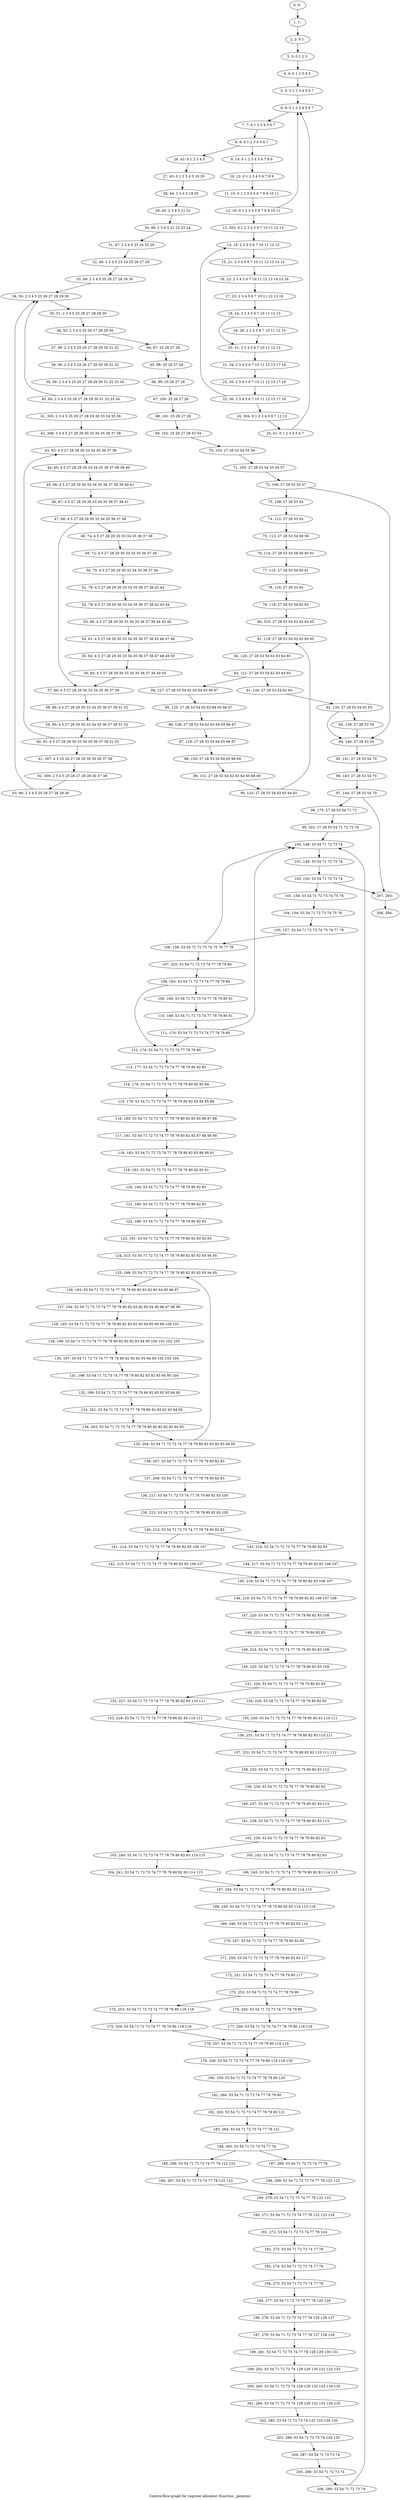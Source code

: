 digraph G {
graph [label="Control-flow-graph for register allocator (function _gensym)"]
0[label="0, 0: "];
1[label="1, 1: "];
2[label="2, 2: 0 1 "];
3[label="3, 3: 0 1 2 3 "];
4[label="4, 4: 0 1 2 3 4 5 "];
5[label="5, 5: 0 1 2 3 4 5 6 7 "];
6[label="6, 6: 0 1 2 3 4 5 6 7 "];
7[label="7, 7: 0 1 2 3 4 5 6 7 "];
8[label="8, 8: 0 1 2 3 4 5 6 7 "];
9[label="9, 14: 0 1 2 3 4 5 6 7 8 9 "];
10[label="10, 12: 0 1 2 3 4 5 6 7 8 9 "];
11[label="11, 15: 0 1 2 3 4 5 6 7 8 9 10 11 "];
12[label="12, 16: 0 1 2 3 4 5 6 7 8 9 10 11 "];
13[label="13, 302: 0 1 2 3 4 5 6 7 10 11 12 13 "];
14[label="14, 19: 2 3 4 5 6 7 10 11 12 13 "];
15[label="15, 21: 2 3 4 5 6 7 10 11 12 13 14 15 "];
16[label="16, 22: 2 3 4 5 6 7 10 11 12 13 14 15 16 "];
17[label="17, 23: 2 3 4 5 6 7 10 11 12 13 16 "];
18[label="18, 24: 2 3 4 5 6 7 10 11 12 13 "];
19[label="19, 28: 2 3 4 5 6 7 10 11 12 13 "];
20[label="20, 31: 2 3 4 5 6 7 10 11 12 13 "];
21[label="21, 34: 2 3 4 5 6 7 10 11 12 13 17 18 "];
22[label="22, 35: 2 3 4 5 6 7 10 11 12 13 17 18 "];
23[label="23, 36: 2 3 4 5 6 7 10 11 12 13 17 18 "];
24[label="24, 304: 0 1 2 3 4 5 6 7 12 13 "];
25[label="25, 41: 0 1 2 3 4 5 6 7 "];
26[label="26, 42: 0 1 2 3 4 5 "];
27[label="27, 43: 0 1 2 3 4 5 19 20 "];
28[label="28, 44: 2 3 4 5 19 20 "];
29[label="29, 45: 2 3 4 5 21 22 "];
30[label="30, 46: 2 3 4 5 21 22 23 24 "];
31[label="31, 47: 2 3 4 5 23 24 25 26 "];
32[label="32, 48: 2 3 4 5 23 24 25 26 27 28 "];
33[label="33, 49: 2 3 4 5 25 26 27 28 29 30 "];
34[label="34, 50: 2 3 4 5 25 26 27 28 29 30 "];
35[label="35, 51: 2 3 4 5 25 26 27 28 29 30 "];
36[label="36, 52: 2 3 4 5 25 26 27 28 29 30 "];
37[label="37, 58: 2 3 4 5 25 26 27 28 29 30 31 32 "];
38[label="38, 56: 2 3 4 5 25 26 27 28 29 30 31 32 "];
39[label="39, 59: 2 3 4 5 25 26 27 28 29 30 31 32 33 34 "];
40[label="40, 60: 2 3 4 5 25 26 27 28 29 30 31 32 33 34 "];
41[label="41, 305: 2 3 4 5 25 26 27 28 29 30 33 34 35 36 "];
42[label="42, 308: 2 3 4 5 27 28 29 30 33 34 35 36 37 38 "];
43[label="43, 63: 4 5 27 28 29 30 33 34 35 36 37 38 "];
44[label="44, 65: 4 5 27 28 29 30 33 34 35 36 37 38 39 40 "];
45[label="45, 66: 4 5 27 28 29 30 33 34 35 36 37 38 39 40 41 "];
46[label="46, 67: 4 5 27 28 29 30 33 34 35 36 37 38 41 "];
47[label="47, 68: 4 5 27 28 29 30 33 34 35 36 37 38 "];
48[label="48, 74: 4 5 27 28 29 30 33 34 35 36 37 38 "];
49[label="49, 72: 4 5 27 28 29 30 33 34 35 36 37 38 "];
50[label="50, 75: 4 5 27 28 29 30 33 34 35 36 37 38 "];
51[label="51, 78: 4 5 27 28 29 30 33 34 35 36 37 38 42 43 "];
52[label="52, 79: 4 5 27 28 29 30 33 34 35 36 37 38 42 43 44 "];
53[label="53, 80: 4 5 27 28 29 30 33 34 35 36 37 38 44 45 46 "];
54[label="54, 81: 4 5 27 28 29 30 33 34 35 36 37 38 45 46 47 48 "];
55[label="55, 82: 4 5 27 28 29 30 33 34 35 36 37 38 47 48 49 50 "];
56[label="56, 83: 4 5 27 28 29 30 33 34 35 36 37 38 49 50 "];
57[label="57, 86: 4 5 27 28 29 30 33 34 35 36 37 38 "];
58[label="58, 89: 4 5 27 28 29 30 33 34 35 36 37 38 51 52 "];
59[label="59, 90: 4 5 27 28 29 30 33 34 35 36 37 38 51 52 "];
60[label="60, 91: 4 5 27 28 29 30 33 34 35 36 37 38 51 52 "];
61[label="61, 307: 4 5 25 26 27 28 29 30 35 36 37 38 "];
62[label="62, 309: 2 3 4 5 25 26 27 28 29 30 37 38 "];
63[label="63, 96: 2 3 4 5 25 26 27 28 29 30 "];
64[label="64, 97: 25 26 27 28 "];
65[label="65, 98: 25 26 27 28 "];
66[label="66, 99: 25 26 27 28 "];
67[label="67, 100: 25 26 27 28 "];
68[label="68, 101: 25 26 27 28 "];
69[label="69, 102: 25 26 27 28 53 54 "];
70[label="70, 103: 27 28 53 54 55 56 "];
71[label="71, 105: 27 28 53 54 55 56 57 "];
72[label="72, 106: 27 28 53 54 57 "];
73[label="73, 109: 27 28 53 54 "];
74[label="74, 112: 27 28 53 54 "];
75[label="75, 113: 27 28 53 54 58 59 "];
76[label="76, 114: 27 28 53 54 58 59 60 61 "];
77[label="77, 115: 27 28 53 54 60 61 "];
78[label="78, 116: 27 28 53 54 "];
79[label="79, 118: 27 28 53 54 62 63 "];
80[label="80, 310: 27 28 53 54 62 63 64 65 "];
81[label="81, 119: 27 28 53 54 62 63 64 65 "];
82[label="82, 120: 27 28 53 54 62 63 64 65 "];
83[label="83, 121: 27 28 53 54 62 63 64 65 "];
84[label="84, 127: 27 28 53 54 62 63 64 65 66 67 "];
85[label="85, 125: 27 28 53 54 62 63 64 65 66 67 "];
86[label="86, 128: 27 28 53 54 62 63 64 65 66 67 "];
87[label="87, 129: 27 28 53 54 64 65 66 67 "];
88[label="88, 130: 27 28 53 54 64 65 68 69 "];
89[label="89, 131: 27 28 53 54 62 63 64 65 68 69 "];
90[label="90, 133: 27 28 53 54 62 63 64 65 "];
91[label="91, 134: 27 28 53 54 62 63 "];
92[label="92, 135: 27 28 53 54 62 63 "];
93[label="93, 138: 27 28 53 54 "];
94[label="94, 140: 27 28 53 54 "];
95[label="95, 141: 27 28 53 54 70 "];
96[label="96, 143: 27 28 53 54 70 "];
97[label="97, 144: 27 28 53 54 70 "];
98[label="98, 175: 27 28 53 54 71 72 "];
99[label="99, 322: 27 28 53 54 71 72 73 74 "];
100[label="100, 148: 53 54 71 72 73 74 "];
101[label="101, 149: 53 54 71 72 73 74 "];
102[label="102, 150: 53 54 71 72 73 74 "];
103[label="103, 156: 53 54 71 72 73 74 75 76 "];
104[label="104, 154: 53 54 71 72 73 74 75 76 "];
105[label="105, 157: 53 54 71 72 73 74 75 76 77 78 "];
106[label="106, 158: 53 54 71 72 73 74 75 76 77 78 "];
107[label="107, 325: 53 54 71 72 73 74 77 78 79 80 "];
108[label="108, 163: 53 54 71 72 73 74 77 78 79 80 "];
109[label="109, 168: 53 54 71 72 73 74 77 78 79 80 81 "];
110[label="110, 169: 53 54 71 72 73 74 77 78 79 80 81 "];
111[label="111, 170: 53 54 71 72 73 74 77 78 79 80 "];
112[label="112, 174: 53 54 71 72 73 74 77 78 79 80 "];
113[label="113, 177: 53 54 71 72 73 74 77 78 79 80 82 83 "];
114[label="114, 178: 53 54 71 72 73 74 77 78 79 80 82 83 84 "];
115[label="115, 179: 53 54 71 72 73 74 77 78 79 80 82 83 84 85 86 "];
116[label="116, 180: 53 54 71 72 73 74 77 78 79 80 82 83 85 86 87 88 "];
117[label="117, 181: 53 54 71 72 73 74 77 78 79 80 82 83 87 88 89 90 "];
118[label="118, 182: 53 54 71 72 73 74 77 78 79 80 82 83 89 90 91 "];
119[label="119, 183: 53 54 71 72 73 74 77 78 79 80 82 83 91 "];
120[label="120, 184: 53 54 71 72 73 74 77 78 79 80 82 83 "];
121[label="121, 185: 53 54 71 72 73 74 77 78 79 80 82 83 "];
122[label="122, 186: 53 54 71 72 73 74 77 78 79 80 82 83 "];
123[label="123, 191: 53 54 71 72 73 74 77 78 79 80 82 83 92 93 "];
124[label="124, 313: 53 54 71 72 73 74 77 78 79 80 82 83 92 93 94 95 "];
125[label="125, 188: 53 54 71 72 73 74 77 78 79 80 82 83 92 93 94 95 "];
126[label="126, 193: 53 54 71 72 73 74 77 78 79 80 82 83 92 93 94 95 96 97 "];
127[label="127, 194: 53 54 71 72 73 74 77 78 79 80 82 83 92 93 94 95 96 97 98 99 "];
128[label="128, 195: 53 54 71 72 73 74 77 78 79 80 82 83 92 93 94 95 98 99 100 101 "];
129[label="129, 196: 53 54 71 72 73 74 77 78 79 80 82 83 92 93 94 95 100 101 102 103 "];
130[label="130, 197: 53 54 71 72 73 74 77 78 79 80 82 83 92 93 94 95 102 103 104 "];
131[label="131, 198: 53 54 71 72 73 74 77 78 79 80 82 83 92 93 94 95 104 "];
132[label="132, 199: 53 54 71 72 73 74 77 78 79 80 82 83 92 93 94 95 "];
133[label="133, 201: 53 54 71 72 73 74 77 78 79 80 82 83 92 93 94 95 "];
134[label="134, 203: 53 54 71 72 73 74 77 78 79 80 82 83 92 93 94 95 "];
135[label="135, 204: 53 54 71 72 73 74 77 78 79 80 82 83 92 93 94 95 "];
136[label="136, 207: 53 54 71 72 73 74 77 78 79 80 82 83 "];
137[label="137, 208: 53 54 71 72 73 74 77 78 79 80 82 83 "];
138[label="138, 211: 53 54 71 72 73 74 77 78 79 80 82 83 105 "];
139[label="139, 212: 53 54 71 72 73 74 77 78 79 80 82 83 105 "];
140[label="140, 213: 53 54 71 72 73 74 77 78 79 80 82 83 "];
141[label="141, 214: 53 54 71 72 73 74 77 78 79 80 82 83 106 107 "];
142[label="142, 215: 53 54 71 72 73 74 77 78 79 80 82 83 106 107 "];
143[label="143, 216: 53 54 71 72 73 74 77 78 79 80 82 83 "];
144[label="144, 217: 53 54 71 72 73 74 77 78 79 80 82 83 106 107 "];
145[label="145, 218: 53 54 71 72 73 74 77 78 79 80 82 83 106 107 "];
146[label="146, 219: 53 54 71 72 73 74 77 78 79 80 82 83 106 107 108 "];
147[label="147, 220: 53 54 71 72 73 74 77 78 79 80 82 83 108 "];
148[label="148, 221: 53 54 71 72 73 74 77 78 79 80 82 83 "];
149[label="149, 224: 53 54 71 72 73 74 77 78 79 80 82 83 109 "];
150[label="150, 225: 53 54 71 72 73 74 77 78 79 80 82 83 109 "];
151[label="151, 226: 53 54 71 72 73 74 77 78 79 80 82 83 "];
152[label="152, 227: 53 54 71 72 73 74 77 78 79 80 82 83 110 111 "];
153[label="153, 228: 53 54 71 72 73 74 77 78 79 80 82 83 110 111 "];
154[label="154, 229: 53 54 71 72 73 74 77 78 79 80 82 83 "];
155[label="155, 230: 53 54 71 72 73 74 77 78 79 80 82 83 110 111 "];
156[label="156, 231: 53 54 71 72 73 74 77 78 79 80 82 83 110 111 "];
157[label="157, 232: 53 54 71 72 73 74 77 78 79 80 82 83 110 111 112 "];
158[label="158, 233: 53 54 71 72 73 74 77 78 79 80 82 83 112 "];
159[label="159, 234: 53 54 71 72 73 74 77 78 79 80 82 83 "];
160[label="160, 237: 53 54 71 72 73 74 77 78 79 80 82 83 113 "];
161[label="161, 238: 53 54 71 72 73 74 77 78 79 80 82 83 113 "];
162[label="162, 239: 53 54 71 72 73 74 77 78 79 80 82 83 "];
163[label="163, 240: 53 54 71 72 73 74 77 78 79 80 82 83 114 115 "];
164[label="164, 241: 53 54 71 72 73 74 77 78 79 80 82 83 114 115 "];
165[label="165, 242: 53 54 71 72 73 74 77 78 79 80 82 83 "];
166[label="166, 243: 53 54 71 72 73 74 77 78 79 80 82 83 114 115 "];
167[label="167, 244: 53 54 71 72 73 74 77 78 79 80 82 83 114 115 "];
168[label="168, 245: 53 54 71 72 73 74 77 78 79 80 82 83 114 115 116 "];
169[label="169, 246: 53 54 71 72 73 74 77 78 79 80 82 83 116 "];
170[label="170, 247: 53 54 71 72 73 74 77 78 79 80 82 83 "];
171[label="171, 250: 53 54 71 72 73 74 77 78 79 80 82 83 117 "];
172[label="172, 251: 53 54 71 72 73 74 77 78 79 80 117 "];
173[label="173, 252: 53 54 71 72 73 74 77 78 79 80 "];
174[label="174, 253: 53 54 71 72 73 74 77 78 79 80 118 119 "];
175[label="175, 254: 53 54 71 72 73 74 77 78 79 80 118 119 "];
176[label="176, 255: 53 54 71 72 73 74 77 78 79 80 "];
177[label="177, 256: 53 54 71 72 73 74 77 78 79 80 118 119 "];
178[label="178, 257: 53 54 71 72 73 74 77 78 79 80 118 119 "];
179[label="179, 258: 53 54 71 72 73 74 77 78 79 80 118 119 120 "];
180[label="180, 259: 53 54 71 72 73 74 77 78 79 80 120 "];
181[label="181, 260: 53 54 71 72 73 74 77 78 79 80 "];
182[label="182, 263: 53 54 71 72 73 74 77 78 79 80 121 "];
183[label="183, 264: 53 54 71 72 73 74 77 78 121 "];
184[label="184, 265: 53 54 71 72 73 74 77 78 "];
185[label="185, 266: 53 54 71 72 73 74 77 78 122 123 "];
186[label="186, 267: 53 54 71 72 73 74 77 78 122 123 "];
187[label="187, 268: 53 54 71 72 73 74 77 78 "];
188[label="188, 269: 53 54 71 72 73 74 77 78 122 123 "];
189[label="189, 270: 53 54 71 72 73 74 77 78 122 123 "];
190[label="190, 271: 53 54 71 72 73 74 77 78 122 123 124 "];
191[label="191, 272: 53 54 71 72 73 74 77 78 124 "];
192[label="192, 273: 53 54 71 72 73 74 77 78 "];
193[label="193, 274: 53 54 71 72 73 74 77 78 "];
194[label="194, 275: 53 54 71 72 73 74 77 78 "];
195[label="195, 277: 53 54 71 72 73 74 77 78 125 126 "];
196[label="196, 278: 53 54 71 72 73 74 77 78 125 126 127 "];
197[label="197, 279: 53 54 71 72 73 74 77 78 127 128 129 "];
198[label="198, 281: 53 54 71 72 73 74 77 78 128 129 130 131 "];
199[label="199, 282: 53 54 71 72 73 74 128 129 130 131 132 133 "];
200[label="200, 283: 53 54 71 72 73 74 128 129 132 133 134 135 "];
201[label="201, 284: 53 54 71 72 73 74 128 129 132 133 134 135 "];
202[label="202, 285: 53 54 71 72 73 74 132 133 134 135 "];
203[label="203, 286: 53 54 71 72 73 74 134 135 "];
204[label="204, 287: 53 54 71 72 73 74 "];
205[label="205, 288: 53 54 71 72 73 74 "];
206[label="206, 290: 53 54 71 72 73 74 "];
207[label="207, 293: "];
208[label="208, 294: "];
0->1 ;
1->2 ;
2->3 ;
3->4 ;
4->5 ;
5->6 ;
6->7 ;
7->8 ;
8->9 ;
8->26 ;
9->10 ;
10->11 ;
11->12 ;
12->13 ;
12->6 ;
13->14 ;
14->15 ;
15->16 ;
16->17 ;
17->18 ;
18->19 ;
18->20 ;
19->20 ;
20->21 ;
21->22 ;
22->23 ;
23->24 ;
23->14 ;
24->25 ;
25->6 ;
26->27 ;
27->28 ;
28->29 ;
29->30 ;
30->31 ;
31->32 ;
32->33 ;
33->34 ;
34->35 ;
35->36 ;
36->37 ;
36->64 ;
37->38 ;
38->39 ;
39->40 ;
40->41 ;
40->34 ;
41->42 ;
42->43 ;
43->44 ;
44->45 ;
45->46 ;
46->47 ;
47->48 ;
47->57 ;
48->49 ;
49->50 ;
50->51 ;
51->52 ;
52->53 ;
53->54 ;
54->55 ;
55->56 ;
56->57 ;
57->58 ;
58->59 ;
59->60 ;
60->61 ;
60->43 ;
61->62 ;
62->63 ;
63->34 ;
64->65 ;
65->66 ;
66->67 ;
67->68 ;
68->69 ;
69->70 ;
70->71 ;
71->72 ;
72->73 ;
72->94 ;
73->74 ;
74->75 ;
75->76 ;
76->77 ;
77->78 ;
78->79 ;
79->80 ;
80->81 ;
81->82 ;
82->83 ;
83->84 ;
83->91 ;
84->85 ;
85->86 ;
86->87 ;
87->88 ;
88->89 ;
89->90 ;
90->81 ;
91->92 ;
92->93 ;
92->94 ;
93->94 ;
94->95 ;
95->96 ;
96->97 ;
97->98 ;
97->207 ;
98->99 ;
99->100 ;
100->101 ;
101->102 ;
102->103 ;
102->207 ;
103->104 ;
104->105 ;
105->106 ;
106->107 ;
106->100 ;
107->108 ;
108->109 ;
108->112 ;
109->110 ;
110->111 ;
111->112 ;
111->100 ;
112->113 ;
113->114 ;
114->115 ;
115->116 ;
116->117 ;
117->118 ;
118->119 ;
119->120 ;
120->121 ;
121->122 ;
122->123 ;
123->124 ;
124->125 ;
125->126 ;
126->127 ;
127->128 ;
128->129 ;
129->130 ;
130->131 ;
131->132 ;
132->133 ;
133->134 ;
134->135 ;
135->136 ;
135->125 ;
136->137 ;
137->138 ;
138->139 ;
139->140 ;
140->141 ;
140->143 ;
141->142 ;
142->145 ;
143->144 ;
144->145 ;
145->146 ;
146->147 ;
147->148 ;
148->149 ;
149->150 ;
150->151 ;
151->152 ;
151->154 ;
152->153 ;
153->156 ;
154->155 ;
155->156 ;
156->157 ;
157->158 ;
158->159 ;
159->160 ;
160->161 ;
161->162 ;
162->163 ;
162->165 ;
163->164 ;
164->167 ;
165->166 ;
166->167 ;
167->168 ;
168->169 ;
169->170 ;
170->171 ;
171->172 ;
172->173 ;
173->174 ;
173->176 ;
174->175 ;
175->178 ;
176->177 ;
177->178 ;
178->179 ;
179->180 ;
180->181 ;
181->182 ;
182->183 ;
183->184 ;
184->185 ;
184->187 ;
185->186 ;
186->189 ;
187->188 ;
188->189 ;
189->190 ;
190->191 ;
191->192 ;
192->193 ;
193->194 ;
194->195 ;
195->196 ;
196->197 ;
197->198 ;
198->199 ;
199->200 ;
200->201 ;
201->202 ;
202->203 ;
203->204 ;
204->205 ;
205->206 ;
206->100 ;
207->208 ;
}
